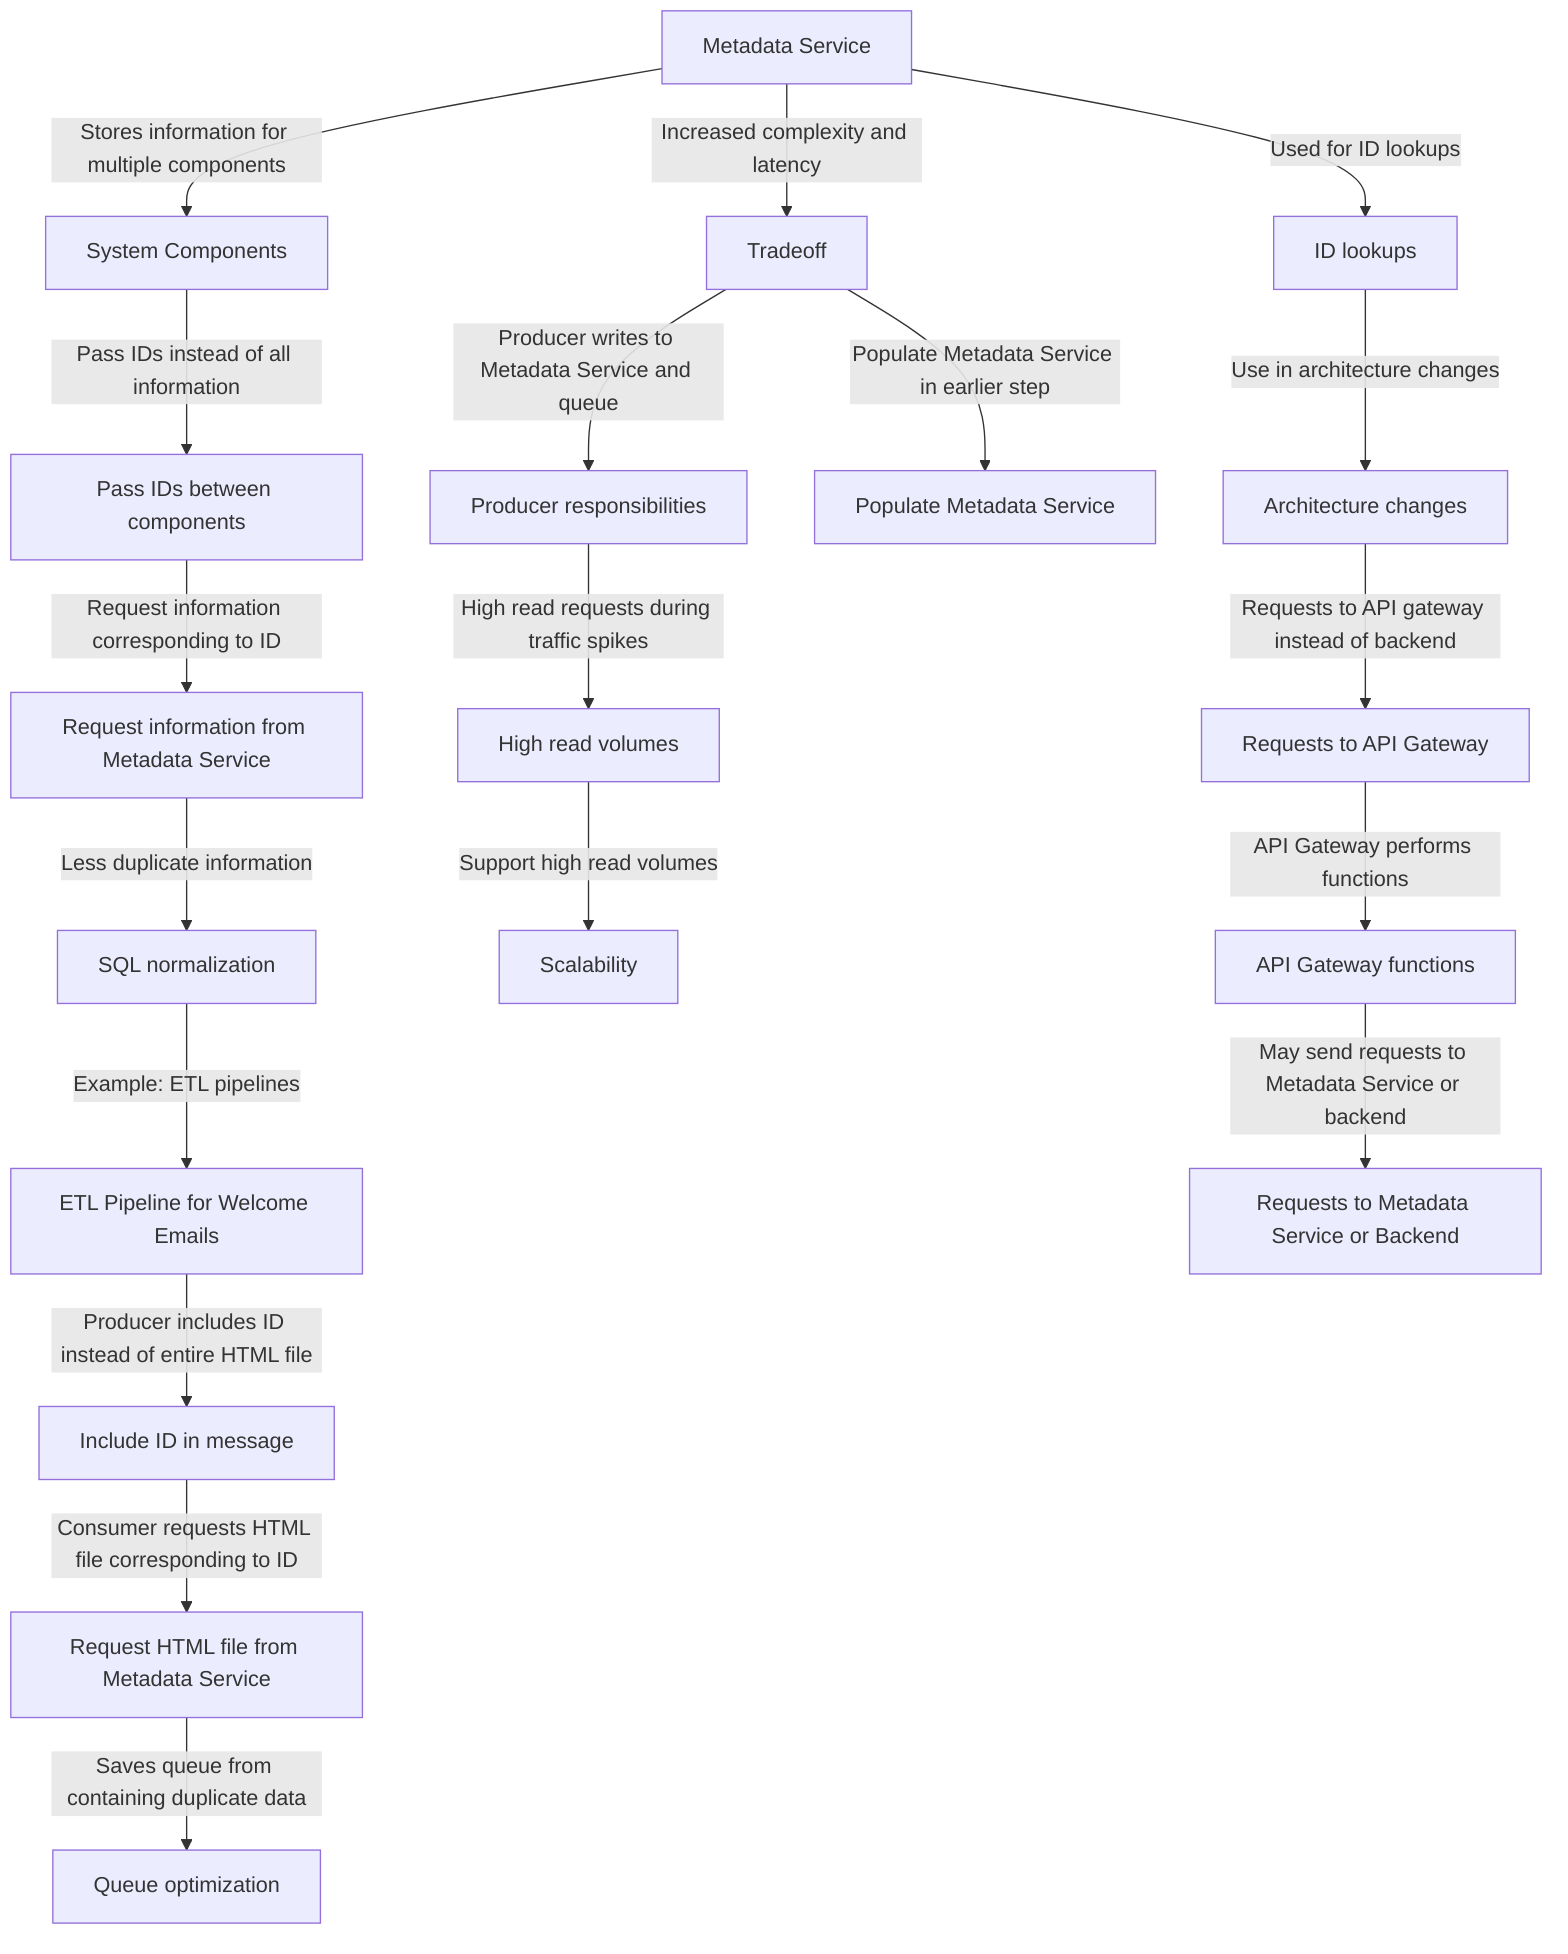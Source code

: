 graph TD;
    A[Metadata Service] -->|Stores information for multiple components| B[System Components];
    B -->|Pass IDs instead of all information| C[Pass IDs between components];
    C -->|Request information corresponding to ID| D[Request information from Metadata Service];
    D -->|Less duplicate information| E[SQL normalization];
    E -->|Example: ETL pipelines| F[ETL Pipeline for Welcome Emails];
    F -->|Producer includes ID instead of entire HTML file| G[Include ID in message];
    G -->|Consumer requests HTML file corresponding to ID| H[Request HTML file from Metadata Service];
    H -->|Saves queue from containing duplicate data| I[Queue optimization];
    A -->|Increased complexity and latency| J[Tradeoff];
    J -->|Producer writes to Metadata Service and queue| K[Producer responsibilities];
    J -->|Populate Metadata Service in earlier step| L[Populate Metadata Service];
    K -->|High read requests during traffic spikes| M[High read volumes];
    M -->|Support high read volumes| N[Scalability];
    A -->|Used for ID lookups| O[ID lookups];
    O -->|Use in architecture changes| P[Architecture changes];
    P -->|Requests to API gateway instead of backend| Q[Requests to API Gateway];
    Q -->|API Gateway performs functions| R[API Gateway functions];
    R -->|May send requests to Metadata Service or backend| S[Requests to Metadata Service or Backend];